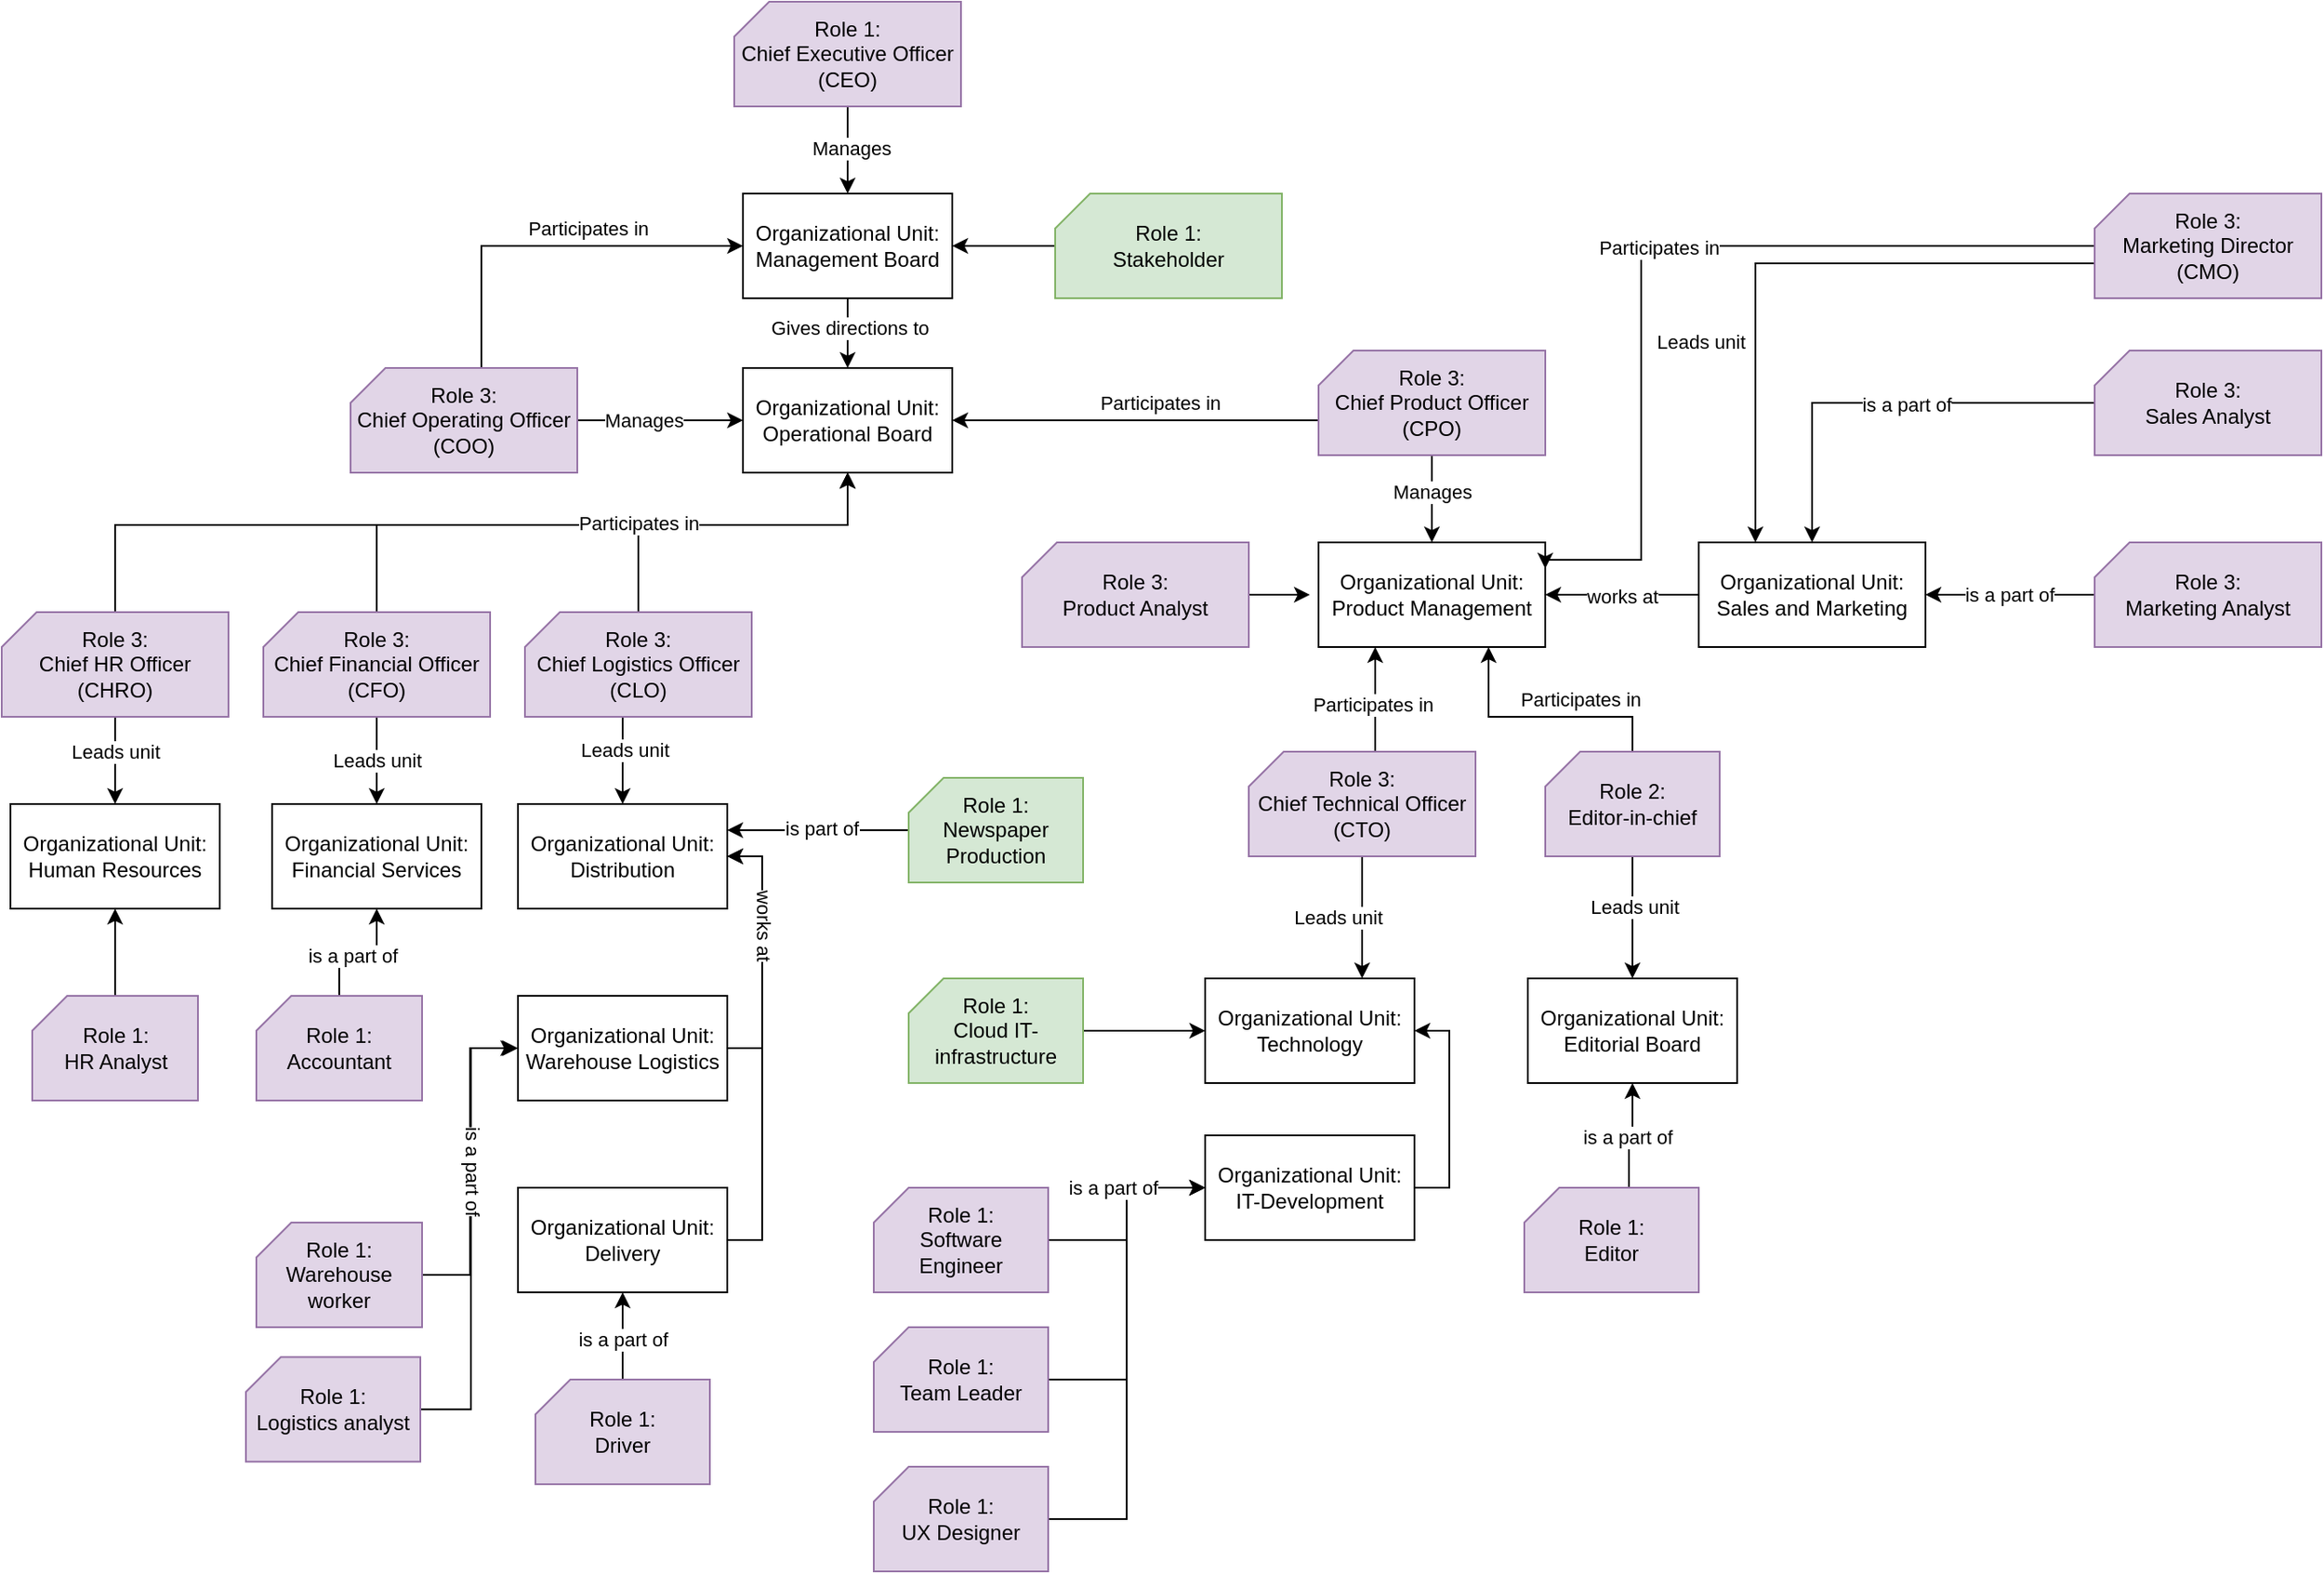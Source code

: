 <mxfile version="13.6.4" type="github">
  <diagram id="TYBfL0nDtS598Hg_CeFJ" name="Page-1">
    <mxGraphModel dx="2681" dy="1086" grid="1" gridSize="10" guides="1" tooltips="1" connect="1" arrows="1" fold="1" page="1" pageScale="1" pageWidth="827" pageHeight="1169" math="0" shadow="0">
      <root>
        <mxCell id="0" />
        <mxCell id="1" parent="0" />
        <mxCell id="qgsEmikPOjRhdi7-7S8u-3" style="edgeStyle=orthogonalEdgeStyle;rounded=0;orthogonalLoop=1;jettySize=auto;html=1;entryX=0.5;entryY=1;entryDx=0;entryDy=0;exitX=0;exitY=0;exitDx=60;exitDy=0;exitPerimeter=0;" edge="1" parent="1" source="qgsEmikPOjRhdi7-7S8u-1" target="qgsEmikPOjRhdi7-7S8u-2">
          <mxGeometry relative="1" as="geometry">
            <Array as="points" />
          </mxGeometry>
        </mxCell>
        <mxCell id="qgsEmikPOjRhdi7-7S8u-33" value="is a part of" style="edgeLabel;html=1;align=center;verticalAlign=middle;resizable=0;points=[];" vertex="1" connectable="0" parent="qgsEmikPOjRhdi7-7S8u-3">
          <mxGeometry x="-0.067" y="1" relative="1" as="geometry">
            <mxPoint as="offset" />
          </mxGeometry>
        </mxCell>
        <mxCell id="qgsEmikPOjRhdi7-7S8u-1" value="Role 1:&lt;br&gt;Editor" style="verticalLabelPosition=middle;verticalAlign=middle;html=1;shape=card;whiteSpace=wrap;size=20;arcSize=12;fillColor=#e1d5e7;strokeColor=#9673a6;labelPosition=center;align=center;" vertex="1" parent="1">
          <mxGeometry x="683" y="700" width="100" height="60" as="geometry" />
        </mxCell>
        <mxCell id="qgsEmikPOjRhdi7-7S8u-2" value="Organizational Unit:&lt;br&gt;Editorial Board" style="rounded=0;whiteSpace=wrap;html=1;" vertex="1" parent="1">
          <mxGeometry x="685" y="580" width="120" height="60" as="geometry" />
        </mxCell>
        <mxCell id="qgsEmikPOjRhdi7-7S8u-5" style="edgeStyle=orthogonalEdgeStyle;rounded=0;orthogonalLoop=1;jettySize=auto;html=1;entryX=0.5;entryY=0;entryDx=0;entryDy=0;exitX=0.5;exitY=1;exitDx=0;exitDy=0;exitPerimeter=0;" edge="1" parent="1" source="qgsEmikPOjRhdi7-7S8u-4" target="qgsEmikPOjRhdi7-7S8u-2">
          <mxGeometry relative="1" as="geometry" />
        </mxCell>
        <mxCell id="qgsEmikPOjRhdi7-7S8u-7" value="Leads unit" style="edgeLabel;html=1;align=center;verticalAlign=middle;resizable=0;points=[];" vertex="1" connectable="0" parent="qgsEmikPOjRhdi7-7S8u-5">
          <mxGeometry x="-0.175" y="1" relative="1" as="geometry">
            <mxPoint as="offset" />
          </mxGeometry>
        </mxCell>
        <mxCell id="qgsEmikPOjRhdi7-7S8u-83" style="edgeStyle=orthogonalEdgeStyle;rounded=0;orthogonalLoop=1;jettySize=auto;html=1;entryX=0.75;entryY=1;entryDx=0;entryDy=0;" edge="1" parent="1" source="qgsEmikPOjRhdi7-7S8u-4" target="qgsEmikPOjRhdi7-7S8u-62">
          <mxGeometry relative="1" as="geometry">
            <Array as="points">
              <mxPoint x="745" y="430" />
              <mxPoint x="663" y="430" />
            </Array>
          </mxGeometry>
        </mxCell>
        <mxCell id="qgsEmikPOjRhdi7-7S8u-84" value="Participates in" style="edgeLabel;html=1;align=center;verticalAlign=middle;resizable=0;points=[];" vertex="1" connectable="0" parent="qgsEmikPOjRhdi7-7S8u-83">
          <mxGeometry x="-0.302" y="2" relative="1" as="geometry">
            <mxPoint x="-1" y="-12" as="offset" />
          </mxGeometry>
        </mxCell>
        <mxCell id="qgsEmikPOjRhdi7-7S8u-4" value="Role 2:&lt;br&gt;Editor-in-chief" style="verticalLabelPosition=middle;verticalAlign=middle;html=1;shape=card;whiteSpace=wrap;size=20;arcSize=12;fillColor=#e1d5e7;strokeColor=#9673a6;labelPosition=center;align=center;" vertex="1" parent="1">
          <mxGeometry x="695" y="450" width="100" height="60" as="geometry" />
        </mxCell>
        <mxCell id="qgsEmikPOjRhdi7-7S8u-8" style="edgeStyle=orthogonalEdgeStyle;rounded=0;orthogonalLoop=1;jettySize=auto;html=1;entryX=0.5;entryY=0;entryDx=0;entryDy=0;" edge="1" parent="1" source="qgsEmikPOjRhdi7-7S8u-6" target="qgsEmikPOjRhdi7-7S8u-11">
          <mxGeometry relative="1" as="geometry">
            <mxPoint x="290" y="260" as="targetPoint" />
          </mxGeometry>
        </mxCell>
        <mxCell id="qgsEmikPOjRhdi7-7S8u-45" value="Manages" style="edgeLabel;html=1;align=center;verticalAlign=middle;resizable=0;points=[];" vertex="1" connectable="0" parent="qgsEmikPOjRhdi7-7S8u-8">
          <mxGeometry x="-0.04" y="2" relative="1" as="geometry">
            <mxPoint as="offset" />
          </mxGeometry>
        </mxCell>
        <mxCell id="qgsEmikPOjRhdi7-7S8u-6" value="Role 1:&lt;br&gt;Chief Executive Officer (CEO)" style="verticalLabelPosition=middle;verticalAlign=middle;html=1;shape=card;whiteSpace=wrap;size=20;arcSize=12;fillColor=#e1d5e7;strokeColor=#9673a6;labelPosition=center;align=center;" vertex="1" parent="1">
          <mxGeometry x="230" y="20" width="130" height="60" as="geometry" />
        </mxCell>
        <mxCell id="qgsEmikPOjRhdi7-7S8u-29" value="Leads unit" style="edgeStyle=orthogonalEdgeStyle;rounded=0;orthogonalLoop=1;jettySize=auto;html=1;entryX=0.5;entryY=0;entryDx=0;entryDy=0;" edge="1" parent="1" source="qgsEmikPOjRhdi7-7S8u-9" target="qgsEmikPOjRhdi7-7S8u-25">
          <mxGeometry relative="1" as="geometry" />
        </mxCell>
        <mxCell id="qgsEmikPOjRhdi7-7S8u-41" value="" style="edgeStyle=orthogonalEdgeStyle;rounded=0;orthogonalLoop=1;jettySize=auto;html=1;entryX=0.5;entryY=1;entryDx=0;entryDy=0;exitX=0.5;exitY=0;exitDx=0;exitDy=0;exitPerimeter=0;" edge="1" parent="1" source="qgsEmikPOjRhdi7-7S8u-9" target="qgsEmikPOjRhdi7-7S8u-12">
          <mxGeometry relative="1" as="geometry">
            <mxPoint x="100" y="320" as="sourcePoint" />
            <mxPoint x="245" y="290" as="targetPoint" />
            <Array as="points">
              <mxPoint x="25" y="320" />
              <mxPoint x="295" y="320" />
            </Array>
          </mxGeometry>
        </mxCell>
        <mxCell id="qgsEmikPOjRhdi7-7S8u-9" value="Role 3:&lt;br&gt;Chief Financial Officer (CFO)" style="verticalLabelPosition=middle;verticalAlign=middle;html=1;shape=card;whiteSpace=wrap;size=20;arcSize=12;fillColor=#e1d5e7;strokeColor=#9673a6;labelPosition=center;align=center;" vertex="1" parent="1">
          <mxGeometry x="-40" y="370" width="130" height="60" as="geometry" />
        </mxCell>
        <mxCell id="qgsEmikPOjRhdi7-7S8u-49" style="edgeStyle=orthogonalEdgeStyle;rounded=0;orthogonalLoop=1;jettySize=auto;html=1;entryX=0.75;entryY=0;entryDx=0;entryDy=0;exitX=0.5;exitY=1;exitDx=0;exitDy=0;exitPerimeter=0;" edge="1" parent="1" source="qgsEmikPOjRhdi7-7S8u-10" target="qgsEmikPOjRhdi7-7S8u-21">
          <mxGeometry relative="1" as="geometry">
            <mxPoint x="425" y="530" as="sourcePoint" />
          </mxGeometry>
        </mxCell>
        <mxCell id="qgsEmikPOjRhdi7-7S8u-50" value="Leads unit" style="edgeLabel;html=1;align=center;verticalAlign=middle;resizable=0;points=[];" vertex="1" connectable="0" parent="qgsEmikPOjRhdi7-7S8u-49">
          <mxGeometry x="0.08" y="-3" relative="1" as="geometry">
            <mxPoint x="-11" y="-3" as="offset" />
          </mxGeometry>
        </mxCell>
        <mxCell id="qgsEmikPOjRhdi7-7S8u-82" style="edgeStyle=orthogonalEdgeStyle;rounded=0;orthogonalLoop=1;jettySize=auto;html=1;entryX=0.25;entryY=1;entryDx=0;entryDy=0;" edge="1" parent="1" source="qgsEmikPOjRhdi7-7S8u-10" target="qgsEmikPOjRhdi7-7S8u-62">
          <mxGeometry relative="1" as="geometry">
            <Array as="points">
              <mxPoint x="598" y="420" />
            </Array>
          </mxGeometry>
        </mxCell>
        <mxCell id="qgsEmikPOjRhdi7-7S8u-85" value="Participates in" style="edgeLabel;html=1;align=center;verticalAlign=middle;resizable=0;points=[];" vertex="1" connectable="0" parent="qgsEmikPOjRhdi7-7S8u-82">
          <mxGeometry y="4" relative="1" as="geometry">
            <mxPoint x="2" y="3" as="offset" />
          </mxGeometry>
        </mxCell>
        <mxCell id="qgsEmikPOjRhdi7-7S8u-10" value="Role 3:&lt;br&gt;Chief Technical Officer (CTO)" style="verticalLabelPosition=middle;verticalAlign=middle;html=1;shape=card;whiteSpace=wrap;size=20;arcSize=12;fillColor=#e1d5e7;strokeColor=#9673a6;labelPosition=center;align=center;" vertex="1" parent="1">
          <mxGeometry x="525" y="450" width="130" height="60" as="geometry" />
        </mxCell>
        <mxCell id="qgsEmikPOjRhdi7-7S8u-46" style="edgeStyle=orthogonalEdgeStyle;rounded=0;orthogonalLoop=1;jettySize=auto;html=1;entryX=0.5;entryY=0;entryDx=0;entryDy=0;" edge="1" parent="1" source="qgsEmikPOjRhdi7-7S8u-11" target="qgsEmikPOjRhdi7-7S8u-12">
          <mxGeometry relative="1" as="geometry" />
        </mxCell>
        <mxCell id="qgsEmikPOjRhdi7-7S8u-47" value="Gives directions to" style="edgeLabel;html=1;align=center;verticalAlign=middle;resizable=0;points=[];" vertex="1" connectable="0" parent="qgsEmikPOjRhdi7-7S8u-46">
          <mxGeometry x="-0.15" y="1" relative="1" as="geometry">
            <mxPoint as="offset" />
          </mxGeometry>
        </mxCell>
        <mxCell id="qgsEmikPOjRhdi7-7S8u-11" value="Organizational Unit:&lt;br&gt;Management Board" style="rounded=0;whiteSpace=wrap;html=1;" vertex="1" parent="1">
          <mxGeometry x="235" y="130" width="120" height="60" as="geometry" />
        </mxCell>
        <mxCell id="qgsEmikPOjRhdi7-7S8u-12" value="Organizational Unit:&lt;br&gt;Operational Board" style="rounded=0;whiteSpace=wrap;html=1;" vertex="1" parent="1">
          <mxGeometry x="235" y="230" width="120" height="60" as="geometry" />
        </mxCell>
        <mxCell id="qgsEmikPOjRhdi7-7S8u-14" style="edgeStyle=orthogonalEdgeStyle;rounded=0;orthogonalLoop=1;jettySize=auto;html=1;entryX=0;entryY=0.5;entryDx=0;entryDy=0;exitX=1;exitY=0.5;exitDx=0;exitDy=0;exitPerimeter=0;" edge="1" parent="1" source="qgsEmikPOjRhdi7-7S8u-13" target="qgsEmikPOjRhdi7-7S8u-12">
          <mxGeometry relative="1" as="geometry">
            <mxPoint x="178" y="350" as="sourcePoint" />
          </mxGeometry>
        </mxCell>
        <mxCell id="qgsEmikPOjRhdi7-7S8u-19" value="Manages" style="edgeLabel;html=1;align=center;verticalAlign=middle;resizable=0;points=[];" vertex="1" connectable="0" parent="qgsEmikPOjRhdi7-7S8u-14">
          <mxGeometry x="-0.26" y="3" relative="1" as="geometry">
            <mxPoint x="3" y="3" as="offset" />
          </mxGeometry>
        </mxCell>
        <mxCell id="qgsEmikPOjRhdi7-7S8u-17" style="edgeStyle=orthogonalEdgeStyle;rounded=0;orthogonalLoop=1;jettySize=auto;html=1;entryX=0;entryY=0.5;entryDx=0;entryDy=0;exitX=0;exitY=0;exitDx=75;exitDy=0;exitPerimeter=0;" edge="1" parent="1" source="qgsEmikPOjRhdi7-7S8u-13" target="qgsEmikPOjRhdi7-7S8u-11">
          <mxGeometry relative="1" as="geometry" />
        </mxCell>
        <mxCell id="qgsEmikPOjRhdi7-7S8u-18" value="Participates in" style="edgeLabel;html=1;align=center;verticalAlign=middle;resizable=0;points=[];" vertex="1" connectable="0" parent="qgsEmikPOjRhdi7-7S8u-17">
          <mxGeometry x="0.189" y="2" relative="1" as="geometry">
            <mxPoint y="-8" as="offset" />
          </mxGeometry>
        </mxCell>
        <mxCell id="qgsEmikPOjRhdi7-7S8u-13" value="Role 3:&lt;br&gt;Chief Operating Officer (COO)" style="verticalLabelPosition=middle;verticalAlign=middle;html=1;shape=card;whiteSpace=wrap;size=20;arcSize=12;fillColor=#e1d5e7;strokeColor=#9673a6;labelPosition=center;align=center;" vertex="1" parent="1">
          <mxGeometry x="10" y="230" width="130" height="60" as="geometry" />
        </mxCell>
        <mxCell id="qgsEmikPOjRhdi7-7S8u-59" style="edgeStyle=orthogonalEdgeStyle;rounded=0;orthogonalLoop=1;jettySize=auto;html=1;entryX=0.5;entryY=1;entryDx=0;entryDy=0;exitX=0.5;exitY=0;exitDx=0;exitDy=0;exitPerimeter=0;" edge="1" parent="1" source="qgsEmikPOjRhdi7-7S8u-60" target="qgsEmikPOjRhdi7-7S8u-12">
          <mxGeometry relative="1" as="geometry">
            <mxPoint x="338" y="350" as="sourcePoint" />
            <mxPoint x="245" y="290" as="targetPoint" />
            <Array as="points">
              <mxPoint x="175" y="320" />
              <mxPoint x="295" y="320" />
            </Array>
          </mxGeometry>
        </mxCell>
        <mxCell id="qgsEmikPOjRhdi7-7S8u-16" value="Organizational Unit:&lt;br&gt;Distribution" style="rounded=0;whiteSpace=wrap;html=1;" vertex="1" parent="1">
          <mxGeometry x="106" y="480" width="120" height="60" as="geometry" />
        </mxCell>
        <mxCell id="qgsEmikPOjRhdi7-7S8u-21" value="Organizational Unit:&lt;br&gt;Technology" style="rounded=0;whiteSpace=wrap;html=1;" vertex="1" parent="1">
          <mxGeometry x="500" y="580" width="120" height="60" as="geometry" />
        </mxCell>
        <mxCell id="qgsEmikPOjRhdi7-7S8u-25" value="Organizational Unit:&lt;br&gt;Financial Services" style="rounded=0;whiteSpace=wrap;html=1;" vertex="1" parent="1">
          <mxGeometry x="-35" y="480" width="120" height="60" as="geometry" />
        </mxCell>
        <mxCell id="qgsEmikPOjRhdi7-7S8u-26" value="Organizational Unit:&lt;br&gt;Human Resources" style="rounded=0;whiteSpace=wrap;html=1;" vertex="1" parent="1">
          <mxGeometry x="-185" y="480" width="120" height="60" as="geometry" />
        </mxCell>
        <mxCell id="qgsEmikPOjRhdi7-7S8u-28" style="edgeStyle=orthogonalEdgeStyle;rounded=0;orthogonalLoop=1;jettySize=auto;html=1;" edge="1" parent="1" source="qgsEmikPOjRhdi7-7S8u-27" target="qgsEmikPOjRhdi7-7S8u-26">
          <mxGeometry relative="1" as="geometry" />
        </mxCell>
        <mxCell id="qgsEmikPOjRhdi7-7S8u-51" value="Leads unit" style="edgeLabel;html=1;align=center;verticalAlign=middle;resizable=0;points=[];" vertex="1" connectable="0" parent="qgsEmikPOjRhdi7-7S8u-28">
          <mxGeometry x="-0.44" y="2" relative="1" as="geometry">
            <mxPoint x="-2" y="6" as="offset" />
          </mxGeometry>
        </mxCell>
        <mxCell id="qgsEmikPOjRhdi7-7S8u-40" style="edgeStyle=orthogonalEdgeStyle;rounded=0;orthogonalLoop=1;jettySize=auto;html=1;entryX=0.5;entryY=1;entryDx=0;entryDy=0;" edge="1" parent="1" source="qgsEmikPOjRhdi7-7S8u-27" target="qgsEmikPOjRhdi7-7S8u-12">
          <mxGeometry relative="1" as="geometry">
            <mxPoint x="245" y="290" as="targetPoint" />
            <Array as="points">
              <mxPoint x="-125" y="320" />
              <mxPoint x="295" y="320" />
            </Array>
          </mxGeometry>
        </mxCell>
        <mxCell id="qgsEmikPOjRhdi7-7S8u-52" value="Participates in" style="edgeLabel;html=1;align=center;verticalAlign=middle;resizable=0;points=[];" vertex="1" connectable="0" parent="qgsEmikPOjRhdi7-7S8u-40">
          <mxGeometry x="0.302" relative="1" as="geometry">
            <mxPoint x="24" y="-1" as="offset" />
          </mxGeometry>
        </mxCell>
        <mxCell id="qgsEmikPOjRhdi7-7S8u-27" value="Role 3:&lt;br&gt;Chief HR Officer (CHRO)" style="verticalLabelPosition=middle;verticalAlign=middle;html=1;shape=card;whiteSpace=wrap;size=20;arcSize=12;fillColor=#e1d5e7;strokeColor=#9673a6;labelPosition=center;align=center;" vertex="1" parent="1">
          <mxGeometry x="-190" y="370" width="130" height="60" as="geometry" />
        </mxCell>
        <mxCell id="qgsEmikPOjRhdi7-7S8u-95" style="edgeStyle=orthogonalEdgeStyle;rounded=0;orthogonalLoop=1;jettySize=auto;html=1;entryX=0.5;entryY=1;entryDx=0;entryDy=0;" edge="1" parent="1" source="qgsEmikPOjRhdi7-7S8u-31" target="qgsEmikPOjRhdi7-7S8u-38">
          <mxGeometry relative="1" as="geometry">
            <mxPoint x="100" y="730.0" as="targetPoint" />
          </mxGeometry>
        </mxCell>
        <mxCell id="qgsEmikPOjRhdi7-7S8u-102" value="is a part of" style="edgeLabel;html=1;align=center;verticalAlign=middle;resizable=0;points=[];" vertex="1" connectable="0" parent="qgsEmikPOjRhdi7-7S8u-95">
          <mxGeometry x="-0.074" relative="1" as="geometry">
            <mxPoint as="offset" />
          </mxGeometry>
        </mxCell>
        <mxCell id="qgsEmikPOjRhdi7-7S8u-31" value="Role 1:&lt;br&gt;Driver" style="verticalLabelPosition=middle;verticalAlign=middle;html=1;shape=card;whiteSpace=wrap;size=20;arcSize=12;fillColor=#e1d5e7;strokeColor=#9673a6;labelPosition=center;align=center;" vertex="1" parent="1">
          <mxGeometry x="116" y="810" width="100" height="60" as="geometry" />
        </mxCell>
        <mxCell id="qgsEmikPOjRhdi7-7S8u-93" style="edgeStyle=orthogonalEdgeStyle;rounded=0;orthogonalLoop=1;jettySize=auto;html=1;entryX=1;entryY=0.5;entryDx=0;entryDy=0;" edge="1" parent="1" source="qgsEmikPOjRhdi7-7S8u-34" target="qgsEmikPOjRhdi7-7S8u-21">
          <mxGeometry relative="1" as="geometry">
            <Array as="points">
              <mxPoint x="640" y="700" />
              <mxPoint x="640" y="610" />
            </Array>
          </mxGeometry>
        </mxCell>
        <mxCell id="qgsEmikPOjRhdi7-7S8u-34" value="Organizational Unit:&lt;br&gt;IT-Development" style="rounded=0;whiteSpace=wrap;html=1;" vertex="1" parent="1">
          <mxGeometry x="500" y="670" width="120" height="60" as="geometry" />
        </mxCell>
        <mxCell id="qgsEmikPOjRhdi7-7S8u-54" style="edgeStyle=orthogonalEdgeStyle;rounded=0;orthogonalLoop=1;jettySize=auto;html=1;entryX=1;entryY=0.5;entryDx=0;entryDy=0;exitX=1;exitY=0.5;exitDx=0;exitDy=0;" edge="1" parent="1" source="qgsEmikPOjRhdi7-7S8u-37" target="qgsEmikPOjRhdi7-7S8u-16">
          <mxGeometry relative="1" as="geometry">
            <mxPoint x="248" y="510" as="targetPoint" />
          </mxGeometry>
        </mxCell>
        <mxCell id="qgsEmikPOjRhdi7-7S8u-37" value="Organizational Unit:&lt;br&gt;Warehouse Logistics" style="rounded=0;whiteSpace=wrap;html=1;" vertex="1" parent="1">
          <mxGeometry x="106" y="590" width="120" height="60" as="geometry" />
        </mxCell>
        <mxCell id="qgsEmikPOjRhdi7-7S8u-55" style="edgeStyle=orthogonalEdgeStyle;rounded=0;orthogonalLoop=1;jettySize=auto;html=1;entryX=1;entryY=0.5;entryDx=0;entryDy=0;" edge="1" parent="1" source="qgsEmikPOjRhdi7-7S8u-38" target="qgsEmikPOjRhdi7-7S8u-16">
          <mxGeometry relative="1" as="geometry">
            <Array as="points">
              <mxPoint x="246" y="730" />
              <mxPoint x="246" y="510" />
            </Array>
          </mxGeometry>
        </mxCell>
        <mxCell id="qgsEmikPOjRhdi7-7S8u-87" value="works at" style="edgeLabel;html=1;align=center;verticalAlign=middle;resizable=0;points=[];rotation=90;" vertex="1" connectable="0" parent="qgsEmikPOjRhdi7-7S8u-55">
          <mxGeometry x="0.546" y="-3" relative="1" as="geometry">
            <mxPoint x="-2" as="offset" />
          </mxGeometry>
        </mxCell>
        <mxCell id="qgsEmikPOjRhdi7-7S8u-38" value="Organizational Unit:&lt;br&gt;Delivery" style="rounded=0;whiteSpace=wrap;html=1;" vertex="1" parent="1">
          <mxGeometry x="106" y="700" width="120" height="60" as="geometry" />
        </mxCell>
        <mxCell id="qgsEmikPOjRhdi7-7S8u-76" style="edgeStyle=orthogonalEdgeStyle;rounded=0;orthogonalLoop=1;jettySize=auto;html=1;entryX=1;entryY=0.25;entryDx=0;entryDy=0;" edge="1" parent="1" source="qgsEmikPOjRhdi7-7S8u-39" target="qgsEmikPOjRhdi7-7S8u-16">
          <mxGeometry relative="1" as="geometry" />
        </mxCell>
        <mxCell id="qgsEmikPOjRhdi7-7S8u-88" value="is part of" style="edgeLabel;html=1;align=center;verticalAlign=middle;resizable=0;points=[];" vertex="1" connectable="0" parent="qgsEmikPOjRhdi7-7S8u-76">
          <mxGeometry x="0.231" y="-3" relative="1" as="geometry">
            <mxPoint x="14" y="2" as="offset" />
          </mxGeometry>
        </mxCell>
        <mxCell id="qgsEmikPOjRhdi7-7S8u-39" value="Role 1:&lt;br&gt;Newspaper Production" style="verticalLabelPosition=middle;verticalAlign=middle;html=1;shape=card;whiteSpace=wrap;size=20;arcSize=12;fillColor=#d5e8d4;strokeColor=#82b366;labelPosition=center;align=center;" vertex="1" parent="1">
          <mxGeometry x="330" y="465" width="100" height="60" as="geometry" />
        </mxCell>
        <mxCell id="qgsEmikPOjRhdi7-7S8u-44" style="edgeStyle=orthogonalEdgeStyle;rounded=0;orthogonalLoop=1;jettySize=auto;html=1;entryX=1;entryY=0.5;entryDx=0;entryDy=0;" edge="1" parent="1" source="qgsEmikPOjRhdi7-7S8u-43" target="qgsEmikPOjRhdi7-7S8u-11">
          <mxGeometry relative="1" as="geometry" />
        </mxCell>
        <mxCell id="qgsEmikPOjRhdi7-7S8u-43" value="Role 1:&lt;br&gt;Stakeholder" style="verticalLabelPosition=middle;verticalAlign=middle;html=1;shape=card;whiteSpace=wrap;size=20;arcSize=12;fillColor=#d5e8d4;strokeColor=#82b366;labelPosition=center;align=center;" vertex="1" parent="1">
          <mxGeometry x="414" y="130" width="130" height="60" as="geometry" />
        </mxCell>
        <mxCell id="qgsEmikPOjRhdi7-7S8u-72" style="edgeStyle=orthogonalEdgeStyle;rounded=0;orthogonalLoop=1;jettySize=auto;html=1;entryX=0.5;entryY=0;entryDx=0;entryDy=0;exitX=0.431;exitY=1;exitDx=0;exitDy=0;exitPerimeter=0;" edge="1" parent="1" source="qgsEmikPOjRhdi7-7S8u-60" target="qgsEmikPOjRhdi7-7S8u-16">
          <mxGeometry relative="1" as="geometry" />
        </mxCell>
        <mxCell id="qgsEmikPOjRhdi7-7S8u-86" value="Leads unit" style="edgeLabel;html=1;align=center;verticalAlign=middle;resizable=0;points=[];" vertex="1" connectable="0" parent="qgsEmikPOjRhdi7-7S8u-72">
          <mxGeometry x="-0.24" y="1" relative="1" as="geometry">
            <mxPoint as="offset" />
          </mxGeometry>
        </mxCell>
        <mxCell id="qgsEmikPOjRhdi7-7S8u-60" value="Role 3:&lt;br&gt;Chief Logistics Officer (CLO)" style="verticalLabelPosition=middle;verticalAlign=middle;html=1;shape=card;whiteSpace=wrap;size=20;arcSize=12;fillColor=#e1d5e7;strokeColor=#9673a6;labelPosition=center;align=center;" vertex="1" parent="1">
          <mxGeometry x="110" y="370" width="130" height="60" as="geometry" />
        </mxCell>
        <mxCell id="qgsEmikPOjRhdi7-7S8u-73" style="edgeStyle=orthogonalEdgeStyle;rounded=0;orthogonalLoop=1;jettySize=auto;html=1;entryX=1;entryY=0.5;entryDx=0;entryDy=0;exitX=0;exitY=0;exitDx=0;exitDy=40;exitPerimeter=0;" edge="1" parent="1" source="qgsEmikPOjRhdi7-7S8u-61" target="qgsEmikPOjRhdi7-7S8u-12">
          <mxGeometry relative="1" as="geometry">
            <mxPoint x="380" y="280" as="targetPoint" />
          </mxGeometry>
        </mxCell>
        <mxCell id="qgsEmikPOjRhdi7-7S8u-74" value="Participates in" style="edgeLabel;html=1;align=center;verticalAlign=middle;resizable=0;points=[];" vertex="1" connectable="0" parent="qgsEmikPOjRhdi7-7S8u-73">
          <mxGeometry x="0.052" y="3" relative="1" as="geometry">
            <mxPoint x="19" y="-13" as="offset" />
          </mxGeometry>
        </mxCell>
        <mxCell id="qgsEmikPOjRhdi7-7S8u-80" style="edgeStyle=orthogonalEdgeStyle;rounded=0;orthogonalLoop=1;jettySize=auto;html=1;" edge="1" parent="1" source="qgsEmikPOjRhdi7-7S8u-61" target="qgsEmikPOjRhdi7-7S8u-62">
          <mxGeometry relative="1" as="geometry" />
        </mxCell>
        <mxCell id="qgsEmikPOjRhdi7-7S8u-81" value="Manages" style="edgeLabel;html=1;align=center;verticalAlign=middle;resizable=0;points=[];" vertex="1" connectable="0" parent="qgsEmikPOjRhdi7-7S8u-80">
          <mxGeometry x="-0.28" y="-4" relative="1" as="geometry">
            <mxPoint x="4" y="3" as="offset" />
          </mxGeometry>
        </mxCell>
        <mxCell id="qgsEmikPOjRhdi7-7S8u-61" value="Role 3:&lt;br&gt;Chief Product Officer (CPO)" style="verticalLabelPosition=middle;verticalAlign=middle;html=1;shape=card;whiteSpace=wrap;size=20;arcSize=12;fillColor=#e1d5e7;strokeColor=#9673a6;labelPosition=center;align=center;" vertex="1" parent="1">
          <mxGeometry x="565" y="220" width="130" height="60" as="geometry" />
        </mxCell>
        <mxCell id="qgsEmikPOjRhdi7-7S8u-62" value="Organizational Unit:&lt;br&gt;Product Management" style="rounded=0;whiteSpace=wrap;html=1;" vertex="1" parent="1">
          <mxGeometry x="565" y="330" width="130" height="60" as="geometry" />
        </mxCell>
        <mxCell id="qgsEmikPOjRhdi7-7S8u-90" style="edgeStyle=orthogonalEdgeStyle;rounded=0;orthogonalLoop=1;jettySize=auto;html=1;" edge="1" parent="1" source="qgsEmikPOjRhdi7-7S8u-89">
          <mxGeometry relative="1" as="geometry">
            <mxPoint x="560" y="360" as="targetPoint" />
          </mxGeometry>
        </mxCell>
        <mxCell id="qgsEmikPOjRhdi7-7S8u-89" value="Role 3:&lt;br&gt;Product Analyst" style="verticalLabelPosition=middle;verticalAlign=middle;html=1;shape=card;whiteSpace=wrap;size=20;arcSize=12;fillColor=#e1d5e7;strokeColor=#9673a6;labelPosition=center;align=center;" vertex="1" parent="1">
          <mxGeometry x="395" y="330" width="130" height="60" as="geometry" />
        </mxCell>
        <mxCell id="qgsEmikPOjRhdi7-7S8u-101" style="edgeStyle=orthogonalEdgeStyle;rounded=0;orthogonalLoop=1;jettySize=auto;html=1;entryX=0;entryY=0.5;entryDx=0;entryDy=0;" edge="1" parent="1" source="qgsEmikPOjRhdi7-7S8u-96" target="qgsEmikPOjRhdi7-7S8u-37">
          <mxGeometry relative="1" as="geometry" />
        </mxCell>
        <mxCell id="qgsEmikPOjRhdi7-7S8u-96" value="Role 1:&lt;br&gt;Warehouse worker" style="verticalLabelPosition=middle;verticalAlign=middle;html=1;shape=card;whiteSpace=wrap;size=20;arcSize=12;fillColor=#e1d5e7;strokeColor=#9673a6;labelPosition=center;align=center;" vertex="1" parent="1">
          <mxGeometry x="-44" y="720" width="95" height="60" as="geometry" />
        </mxCell>
        <mxCell id="qgsEmikPOjRhdi7-7S8u-98" style="edgeStyle=orthogonalEdgeStyle;rounded=0;orthogonalLoop=1;jettySize=auto;html=1;entryX=0;entryY=0.5;entryDx=0;entryDy=0;exitX=1;exitY=0.5;exitDx=0;exitDy=0;exitPerimeter=0;" edge="1" parent="1" source="qgsEmikPOjRhdi7-7S8u-97">
          <mxGeometry relative="1" as="geometry">
            <mxPoint x="49" y="790.0" as="sourcePoint" />
            <mxPoint x="105" y="620.0" as="targetPoint" />
            <Array as="points">
              <mxPoint x="79" y="827" />
              <mxPoint x="79" y="620" />
            </Array>
          </mxGeometry>
        </mxCell>
        <mxCell id="qgsEmikPOjRhdi7-7S8u-100" value="is a part of" style="edgeLabel;html=1;align=center;verticalAlign=middle;resizable=0;points=[];rotation=90;" vertex="1" connectable="0" parent="qgsEmikPOjRhdi7-7S8u-98">
          <mxGeometry x="0.395" y="3" relative="1" as="geometry">
            <mxPoint x="4" y="16.71" as="offset" />
          </mxGeometry>
        </mxCell>
        <mxCell id="qgsEmikPOjRhdi7-7S8u-97" value="Role 1:&lt;br&gt;Logistics analyst" style="verticalLabelPosition=middle;verticalAlign=middle;html=1;shape=card;whiteSpace=wrap;size=20;arcSize=12;fillColor=#e1d5e7;strokeColor=#9673a6;labelPosition=center;align=center;" vertex="1" parent="1">
          <mxGeometry x="-50" y="797.14" width="100" height="60" as="geometry" />
        </mxCell>
        <mxCell id="qgsEmikPOjRhdi7-7S8u-104" style="edgeStyle=orthogonalEdgeStyle;rounded=0;orthogonalLoop=1;jettySize=auto;html=1;entryX=0.5;entryY=1;entryDx=0;entryDy=0;" edge="1" parent="1" source="qgsEmikPOjRhdi7-7S8u-103" target="qgsEmikPOjRhdi7-7S8u-25">
          <mxGeometry relative="1" as="geometry" />
        </mxCell>
        <mxCell id="qgsEmikPOjRhdi7-7S8u-106" value="is a part of" style="edgeLabel;html=1;align=center;verticalAlign=middle;resizable=0;points=[];" vertex="1" connectable="0" parent="qgsEmikPOjRhdi7-7S8u-104">
          <mxGeometry x="-0.352" y="-7" relative="1" as="geometry">
            <mxPoint as="offset" />
          </mxGeometry>
        </mxCell>
        <mxCell id="qgsEmikPOjRhdi7-7S8u-103" value="Role 1:&lt;br&gt;Accountant" style="verticalLabelPosition=middle;verticalAlign=middle;html=1;shape=card;whiteSpace=wrap;size=20;arcSize=12;fillColor=#e1d5e7;strokeColor=#9673a6;labelPosition=center;align=center;" vertex="1" parent="1">
          <mxGeometry x="-44" y="590" width="95" height="60" as="geometry" />
        </mxCell>
        <mxCell id="qgsEmikPOjRhdi7-7S8u-110" style="edgeStyle=orthogonalEdgeStyle;rounded=0;orthogonalLoop=1;jettySize=auto;html=1;entryX=0.5;entryY=1;entryDx=0;entryDy=0;" edge="1" parent="1" source="qgsEmikPOjRhdi7-7S8u-107" target="qgsEmikPOjRhdi7-7S8u-26">
          <mxGeometry relative="1" as="geometry" />
        </mxCell>
        <mxCell id="qgsEmikPOjRhdi7-7S8u-107" value="Role 1:&lt;br&gt;HR Analyst" style="verticalLabelPosition=middle;verticalAlign=middle;html=1;shape=card;whiteSpace=wrap;size=20;arcSize=12;fillColor=#e1d5e7;strokeColor=#9673a6;labelPosition=center;align=center;" vertex="1" parent="1">
          <mxGeometry x="-172.5" y="590" width="95" height="60" as="geometry" />
        </mxCell>
        <mxCell id="qgsEmikPOjRhdi7-7S8u-109" style="edgeStyle=orthogonalEdgeStyle;rounded=0;orthogonalLoop=1;jettySize=auto;html=1;entryX=1;entryY=0.5;entryDx=0;entryDy=0;" edge="1" parent="1" source="qgsEmikPOjRhdi7-7S8u-108" target="qgsEmikPOjRhdi7-7S8u-111">
          <mxGeometry relative="1" as="geometry" />
        </mxCell>
        <mxCell id="qgsEmikPOjRhdi7-7S8u-112" value="is a part of" style="edgeLabel;html=1;align=center;verticalAlign=middle;resizable=0;points=[];" vertex="1" connectable="0" parent="qgsEmikPOjRhdi7-7S8u-109">
          <mxGeometry x="0.376" relative="1" as="geometry">
            <mxPoint x="17.14" as="offset" />
          </mxGeometry>
        </mxCell>
        <mxCell id="qgsEmikPOjRhdi7-7S8u-108" value="Role 3:&lt;br&gt;Marketing Analyst" style="verticalLabelPosition=middle;verticalAlign=middle;html=1;shape=card;whiteSpace=wrap;size=20;arcSize=12;fillColor=#e1d5e7;strokeColor=#9673a6;labelPosition=center;align=center;" vertex="1" parent="1">
          <mxGeometry x="1010" y="330" width="130" height="60" as="geometry" />
        </mxCell>
        <mxCell id="qgsEmikPOjRhdi7-7S8u-113" style="edgeStyle=orthogonalEdgeStyle;rounded=0;orthogonalLoop=1;jettySize=auto;html=1;entryX=1;entryY=0.5;entryDx=0;entryDy=0;" edge="1" parent="1" source="qgsEmikPOjRhdi7-7S8u-111" target="qgsEmikPOjRhdi7-7S8u-62">
          <mxGeometry relative="1" as="geometry" />
        </mxCell>
        <mxCell id="qgsEmikPOjRhdi7-7S8u-114" value="works at" style="edgeLabel;html=1;align=center;verticalAlign=middle;resizable=0;points=[];" vertex="1" connectable="0" parent="qgsEmikPOjRhdi7-7S8u-113">
          <mxGeometry y="1" relative="1" as="geometry">
            <mxPoint as="offset" />
          </mxGeometry>
        </mxCell>
        <mxCell id="qgsEmikPOjRhdi7-7S8u-111" value="Organizational Unit:&lt;br&gt;Sales and Marketing" style="rounded=0;whiteSpace=wrap;html=1;" vertex="1" parent="1">
          <mxGeometry x="783" y="330" width="130" height="60" as="geometry" />
        </mxCell>
        <mxCell id="qgsEmikPOjRhdi7-7S8u-116" style="edgeStyle=orthogonalEdgeStyle;rounded=0;orthogonalLoop=1;jettySize=auto;html=1;" edge="1" parent="1" source="qgsEmikPOjRhdi7-7S8u-115" target="qgsEmikPOjRhdi7-7S8u-111">
          <mxGeometry relative="1" as="geometry" />
        </mxCell>
        <mxCell id="qgsEmikPOjRhdi7-7S8u-122" value="is a part of" style="edgeLabel;html=1;align=center;verticalAlign=middle;resizable=0;points=[];" vertex="1" connectable="0" parent="qgsEmikPOjRhdi7-7S8u-116">
          <mxGeometry x="-0.106" y="1" relative="1" as="geometry">
            <mxPoint as="offset" />
          </mxGeometry>
        </mxCell>
        <mxCell id="qgsEmikPOjRhdi7-7S8u-115" value="Role 3:&lt;br&gt;Sales Analyst" style="verticalLabelPosition=middle;verticalAlign=middle;html=1;shape=card;whiteSpace=wrap;size=20;arcSize=12;fillColor=#e1d5e7;strokeColor=#9673a6;labelPosition=center;align=center;" vertex="1" parent="1">
          <mxGeometry x="1010" y="220" width="130" height="60" as="geometry" />
        </mxCell>
        <mxCell id="qgsEmikPOjRhdi7-7S8u-118" style="edgeStyle=orthogonalEdgeStyle;rounded=0;orthogonalLoop=1;jettySize=auto;html=1;entryX=1;entryY=0.25;entryDx=0;entryDy=0;" edge="1" parent="1" source="qgsEmikPOjRhdi7-7S8u-117" target="qgsEmikPOjRhdi7-7S8u-62">
          <mxGeometry relative="1" as="geometry">
            <Array as="points">
              <mxPoint x="750" y="160" />
              <mxPoint x="750" y="340" />
              <mxPoint x="695" y="340" />
            </Array>
          </mxGeometry>
        </mxCell>
        <mxCell id="qgsEmikPOjRhdi7-7S8u-119" value="Participates in" style="edgeLabel;html=1;align=center;verticalAlign=middle;resizable=0;points=[];" vertex="1" connectable="0" parent="qgsEmikPOjRhdi7-7S8u-118">
          <mxGeometry x="0.059" y="57" relative="1" as="geometry">
            <mxPoint x="-47" y="-4.29" as="offset" />
          </mxGeometry>
        </mxCell>
        <mxCell id="qgsEmikPOjRhdi7-7S8u-120" style="edgeStyle=orthogonalEdgeStyle;rounded=0;orthogonalLoop=1;jettySize=auto;html=1;exitX=0;exitY=0;exitDx=0;exitDy=40;exitPerimeter=0;entryX=0.25;entryY=0;entryDx=0;entryDy=0;" edge="1" parent="1" source="qgsEmikPOjRhdi7-7S8u-117" target="qgsEmikPOjRhdi7-7S8u-111">
          <mxGeometry relative="1" as="geometry" />
        </mxCell>
        <mxCell id="qgsEmikPOjRhdi7-7S8u-121" value="Leads unit" style="edgeLabel;html=1;align=center;verticalAlign=middle;resizable=0;points=[];" vertex="1" connectable="0" parent="qgsEmikPOjRhdi7-7S8u-120">
          <mxGeometry x="0.093" y="44" relative="1" as="geometry">
            <mxPoint x="-32.43" y="0.31" as="offset" />
          </mxGeometry>
        </mxCell>
        <mxCell id="qgsEmikPOjRhdi7-7S8u-117" value="Role 3:&lt;br&gt;Marketing Director (CMO)" style="verticalLabelPosition=middle;verticalAlign=middle;html=1;shape=card;whiteSpace=wrap;size=20;arcSize=12;fillColor=#e1d5e7;strokeColor=#9673a6;labelPosition=center;align=center;" vertex="1" parent="1">
          <mxGeometry x="1010" y="130" width="130" height="60" as="geometry" />
        </mxCell>
        <mxCell id="qgsEmikPOjRhdi7-7S8u-124" style="edgeStyle=orthogonalEdgeStyle;rounded=0;orthogonalLoop=1;jettySize=auto;html=1;entryX=0;entryY=0.5;entryDx=0;entryDy=0;" edge="1" parent="1" source="qgsEmikPOjRhdi7-7S8u-123" target="qgsEmikPOjRhdi7-7S8u-21">
          <mxGeometry relative="1" as="geometry" />
        </mxCell>
        <mxCell id="qgsEmikPOjRhdi7-7S8u-123" value="Role 1:&lt;br&gt;Cloud IT-infrastructure" style="verticalLabelPosition=middle;verticalAlign=middle;html=1;shape=card;whiteSpace=wrap;size=20;arcSize=12;fillColor=#d5e8d4;strokeColor=#82b366;labelPosition=center;align=center;" vertex="1" parent="1">
          <mxGeometry x="330" y="580" width="100" height="60" as="geometry" />
        </mxCell>
        <mxCell id="qgsEmikPOjRhdi7-7S8u-133" style="edgeStyle=orthogonalEdgeStyle;rounded=0;orthogonalLoop=1;jettySize=auto;html=1;entryX=0;entryY=0.5;entryDx=0;entryDy=0;" edge="1" parent="1" source="qgsEmikPOjRhdi7-7S8u-128" target="qgsEmikPOjRhdi7-7S8u-34">
          <mxGeometry relative="1" as="geometry" />
        </mxCell>
        <mxCell id="qgsEmikPOjRhdi7-7S8u-128" value="Role 1:&lt;br&gt;Software Engineer" style="verticalLabelPosition=middle;verticalAlign=middle;html=1;shape=card;whiteSpace=wrap;size=20;arcSize=12;fillColor=#e1d5e7;strokeColor=#9673a6;labelPosition=center;align=center;" vertex="1" parent="1">
          <mxGeometry x="310" y="700" width="100" height="60" as="geometry" />
        </mxCell>
        <mxCell id="qgsEmikPOjRhdi7-7S8u-132" style="edgeStyle=orthogonalEdgeStyle;rounded=0;orthogonalLoop=1;jettySize=auto;html=1;entryX=0;entryY=0.5;entryDx=0;entryDy=0;" edge="1" parent="1" source="qgsEmikPOjRhdi7-7S8u-129" target="qgsEmikPOjRhdi7-7S8u-34">
          <mxGeometry relative="1" as="geometry" />
        </mxCell>
        <mxCell id="qgsEmikPOjRhdi7-7S8u-129" value="Role 1:&lt;br&gt;Team Leader" style="verticalLabelPosition=middle;verticalAlign=middle;html=1;shape=card;whiteSpace=wrap;size=20;arcSize=12;fillColor=#e1d5e7;strokeColor=#9673a6;labelPosition=center;align=center;" vertex="1" parent="1">
          <mxGeometry x="310" y="780" width="100" height="60" as="geometry" />
        </mxCell>
        <mxCell id="qgsEmikPOjRhdi7-7S8u-131" style="edgeStyle=orthogonalEdgeStyle;rounded=0;orthogonalLoop=1;jettySize=auto;html=1;entryX=0;entryY=0.5;entryDx=0;entryDy=0;" edge="1" parent="1" source="qgsEmikPOjRhdi7-7S8u-130" target="qgsEmikPOjRhdi7-7S8u-34">
          <mxGeometry relative="1" as="geometry" />
        </mxCell>
        <mxCell id="qgsEmikPOjRhdi7-7S8u-134" value="is a part of" style="edgeLabel;html=1;align=center;verticalAlign=middle;resizable=0;points=[];" vertex="1" connectable="0" parent="qgsEmikPOjRhdi7-7S8u-131">
          <mxGeometry x="0.731" y="2" relative="1" as="geometry">
            <mxPoint x="-15.71" y="2" as="offset" />
          </mxGeometry>
        </mxCell>
        <mxCell id="qgsEmikPOjRhdi7-7S8u-130" value="Role 1:&lt;br&gt;UX Designer" style="verticalLabelPosition=middle;verticalAlign=middle;html=1;shape=card;whiteSpace=wrap;size=20;arcSize=12;fillColor=#e1d5e7;strokeColor=#9673a6;labelPosition=center;align=center;" vertex="1" parent="1">
          <mxGeometry x="310" y="860" width="100" height="60" as="geometry" />
        </mxCell>
      </root>
    </mxGraphModel>
  </diagram>
</mxfile>
